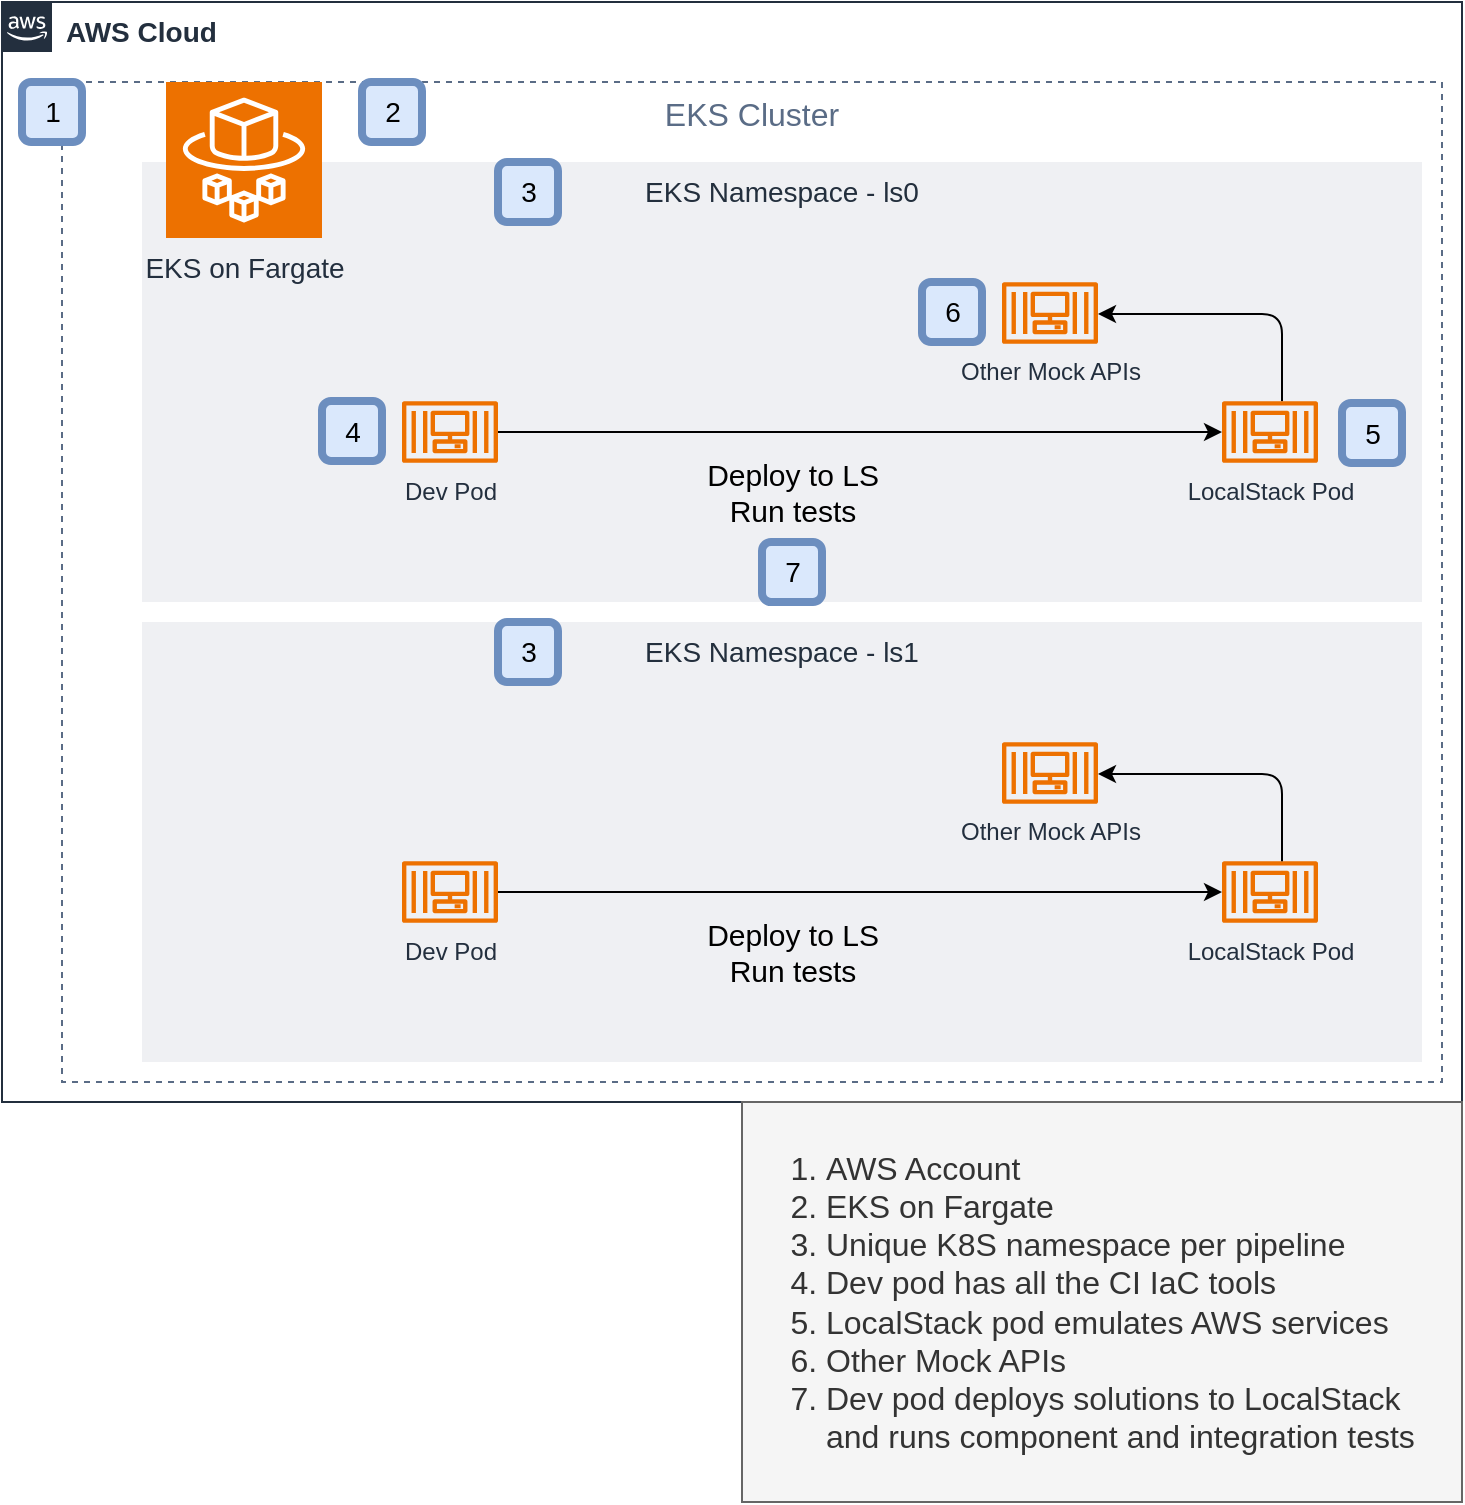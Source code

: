 <mxfile version="22.1.18" type="device" pages="2">
  <diagram name="ls-on-aws-eks" id="TpZ5J-uieHqMcHOrVDC3">
    <mxGraphModel dx="1209" dy="792" grid="1" gridSize="10" guides="1" tooltips="1" connect="1" arrows="1" fold="1" page="1" pageScale="1" pageWidth="850" pageHeight="1100" math="0" shadow="0">
      <root>
        <mxCell id="0" />
        <mxCell id="1" parent="0" />
        <mxCell id="CIlqBqHNMjFFj4c3_xY8-1" value="&lt;b&gt;&lt;font style=&quot;font-size: 14px;&quot;&gt;AWS Cloud&lt;/font&gt;&lt;/b&gt;" style="points=[[0,0],[0.25,0],[0.5,0],[0.75,0],[1,0],[1,0.25],[1,0.5],[1,0.75],[1,1],[0.75,1],[0.5,1],[0.25,1],[0,1],[0,0.75],[0,0.5],[0,0.25]];outlineConnect=0;gradientColor=none;html=1;whiteSpace=wrap;fontSize=12;fontStyle=0;container=1;pointerEvents=0;collapsible=0;recursiveResize=0;shape=mxgraph.aws4.group;grIcon=mxgraph.aws4.group_aws_cloud_alt;strokeColor=#232F3E;fillColor=none;verticalAlign=top;align=left;spacingLeft=30;fontColor=#232F3E;dashed=0;" parent="1" vertex="1">
          <mxGeometry x="50" y="90" width="730" height="550" as="geometry" />
        </mxCell>
        <mxCell id="CIlqBqHNMjFFj4c3_xY8-2" value="&lt;font style=&quot;font-size: 16px;&quot;&gt;EKS Cluster&lt;/font&gt;" style="fillColor=none;strokeColor=#5A6C86;dashed=1;verticalAlign=top;fontStyle=0;fontColor=#5A6C86;whiteSpace=wrap;html=1;" parent="CIlqBqHNMjFFj4c3_xY8-1" vertex="1">
          <mxGeometry x="30" y="40" width="690" height="500" as="geometry" />
        </mxCell>
        <mxCell id="CIlqBqHNMjFFj4c3_xY8-3" value="&lt;font style=&quot;font-size: 14px;&quot;&gt;EKS Namespace - ls0&lt;/font&gt;" style="fillColor=#EFF0F3;strokeColor=none;dashed=0;verticalAlign=top;fontStyle=0;fontColor=#232F3D;whiteSpace=wrap;html=1;" parent="CIlqBqHNMjFFj4c3_xY8-1" vertex="1">
          <mxGeometry x="70" y="80" width="640" height="220" as="geometry" />
        </mxCell>
        <mxCell id="CIlqBqHNMjFFj4c3_xY8-4" value="&lt;font style=&quot;font-size: 14px;&quot;&gt;EKS on Fargate&lt;/font&gt;" style="sketch=0;points=[[0,0,0],[0.25,0,0],[0.5,0,0],[0.75,0,0],[1,0,0],[0,1,0],[0.25,1,0],[0.5,1,0],[0.75,1,0],[1,1,0],[0,0.25,0],[0,0.5,0],[0,0.75,0],[1,0.25,0],[1,0.5,0],[1,0.75,0]];outlineConnect=0;fontColor=#232F3E;fillColor=#ED7100;strokeColor=#ffffff;dashed=0;verticalLabelPosition=bottom;verticalAlign=top;align=center;html=1;fontSize=12;fontStyle=0;aspect=fixed;shape=mxgraph.aws4.resourceIcon;resIcon=mxgraph.aws4.fargate;" parent="CIlqBqHNMjFFj4c3_xY8-1" vertex="1">
          <mxGeometry x="82" y="40" width="78" height="78" as="geometry" />
        </mxCell>
        <mxCell id="-8W0-LoTiDIAhBHI-oRQ-4" style="edgeStyle=orthogonalEdgeStyle;rounded=1;orthogonalLoop=1;jettySize=auto;html=1;curved=0;" parent="CIlqBqHNMjFFj4c3_xY8-1" source="CIlqBqHNMjFFj4c3_xY8-5" target="-8W0-LoTiDIAhBHI-oRQ-3" edge="1">
          <mxGeometry relative="1" as="geometry">
            <Array as="points">
              <mxPoint x="640" y="156" />
            </Array>
          </mxGeometry>
        </mxCell>
        <mxCell id="CIlqBqHNMjFFj4c3_xY8-5" value="LocalStack Pod" style="sketch=0;outlineConnect=0;fontColor=#232F3E;gradientColor=none;fillColor=#ED7100;strokeColor=none;dashed=0;verticalLabelPosition=bottom;verticalAlign=top;align=center;html=1;fontSize=12;fontStyle=0;aspect=fixed;pointerEvents=1;shape=mxgraph.aws4.container_3;" parent="CIlqBqHNMjFFj4c3_xY8-1" vertex="1">
          <mxGeometry x="610" y="199.5" width="48" height="31" as="geometry" />
        </mxCell>
        <mxCell id="CIlqBqHNMjFFj4c3_xY8-7" style="edgeStyle=orthogonalEdgeStyle;rounded=0;orthogonalLoop=1;jettySize=auto;html=1;" parent="CIlqBqHNMjFFj4c3_xY8-1" source="CIlqBqHNMjFFj4c3_xY8-6" target="CIlqBqHNMjFFj4c3_xY8-5" edge="1">
          <mxGeometry relative="1" as="geometry" />
        </mxCell>
        <mxCell id="CIlqBqHNMjFFj4c3_xY8-6" value="Dev Pod" style="sketch=0;outlineConnect=0;fontColor=#232F3E;gradientColor=none;fillColor=#ED7100;strokeColor=none;dashed=0;verticalLabelPosition=bottom;verticalAlign=top;align=center;html=1;fontSize=12;fontStyle=0;aspect=fixed;pointerEvents=1;shape=mxgraph.aws4.container_3;" parent="CIlqBqHNMjFFj4c3_xY8-1" vertex="1">
          <mxGeometry x="200" y="199.5" width="48" height="31" as="geometry" />
        </mxCell>
        <mxCell id="CIlqBqHNMjFFj4c3_xY8-8" value="&lt;font style=&quot;font-size: 15px;&quot;&gt;Deploy to LS&lt;br&gt;Run tests&lt;/font&gt;" style="text;html=1;align=center;verticalAlign=middle;resizable=0;points=[];autosize=1;strokeColor=none;fillColor=none;" parent="CIlqBqHNMjFFj4c3_xY8-1" vertex="1">
          <mxGeometry x="340" y="220" width="110" height="50" as="geometry" />
        </mxCell>
        <mxCell id="-8W0-LoTiDIAhBHI-oRQ-3" value="Other Mock APIs" style="sketch=0;outlineConnect=0;fontColor=#232F3E;gradientColor=none;fillColor=#ED7100;strokeColor=none;dashed=0;verticalLabelPosition=bottom;verticalAlign=top;align=center;html=1;fontSize=12;fontStyle=0;aspect=fixed;pointerEvents=1;shape=mxgraph.aws4.container_3;" parent="CIlqBqHNMjFFj4c3_xY8-1" vertex="1">
          <mxGeometry x="500" y="140" width="48" height="31" as="geometry" />
        </mxCell>
        <mxCell id="-8W0-LoTiDIAhBHI-oRQ-5" value="&lt;font style=&quot;font-size: 14px;&quot;&gt;1&lt;/font&gt;" style="text;html=1;align=center;verticalAlign=middle;resizable=0;points=[];autosize=1;strokeColor=#6c8ebf;fillColor=#dae8fc;strokeWidth=4;rounded=1;glass=0;shadow=0;" parent="CIlqBqHNMjFFj4c3_xY8-1" vertex="1">
          <mxGeometry x="10" y="40" width="30" height="30" as="geometry" />
        </mxCell>
        <mxCell id="-8W0-LoTiDIAhBHI-oRQ-6" value="&lt;font style=&quot;font-size: 14px;&quot;&gt;2&lt;/font&gt;" style="text;html=1;align=center;verticalAlign=middle;resizable=0;points=[];autosize=1;strokeColor=#6c8ebf;fillColor=#dae8fc;strokeWidth=4;rounded=1;glass=0;shadow=0;" parent="CIlqBqHNMjFFj4c3_xY8-1" vertex="1">
          <mxGeometry x="180" y="40" width="30" height="30" as="geometry" />
        </mxCell>
        <mxCell id="-8W0-LoTiDIAhBHI-oRQ-7" value="&lt;font style=&quot;font-size: 14px;&quot;&gt;3&lt;/font&gt;" style="text;html=1;align=center;verticalAlign=middle;resizable=0;points=[];autosize=1;strokeColor=#6c8ebf;fillColor=#dae8fc;strokeWidth=4;rounded=1;glass=0;shadow=0;" parent="CIlqBqHNMjFFj4c3_xY8-1" vertex="1">
          <mxGeometry x="248" y="80" width="30" height="30" as="geometry" />
        </mxCell>
        <mxCell id="-8W0-LoTiDIAhBHI-oRQ-8" value="&lt;font style=&quot;font-size: 14px;&quot;&gt;4&lt;/font&gt;" style="text;html=1;align=center;verticalAlign=middle;resizable=0;points=[];autosize=1;strokeColor=#6c8ebf;fillColor=#dae8fc;strokeWidth=4;rounded=1;glass=0;shadow=0;" parent="CIlqBqHNMjFFj4c3_xY8-1" vertex="1">
          <mxGeometry x="160" y="199.5" width="30" height="30" as="geometry" />
        </mxCell>
        <mxCell id="-8W0-LoTiDIAhBHI-oRQ-9" value="&lt;font style=&quot;font-size: 14px;&quot;&gt;5&lt;/font&gt;" style="text;html=1;align=center;verticalAlign=middle;resizable=0;points=[];autosize=1;strokeColor=#6c8ebf;fillColor=#dae8fc;strokeWidth=4;rounded=1;glass=0;shadow=0;" parent="CIlqBqHNMjFFj4c3_xY8-1" vertex="1">
          <mxGeometry x="670" y="200.5" width="30" height="30" as="geometry" />
        </mxCell>
        <mxCell id="-8W0-LoTiDIAhBHI-oRQ-10" value="&lt;font style=&quot;font-size: 14px;&quot;&gt;6&lt;/font&gt;" style="text;html=1;align=center;verticalAlign=middle;resizable=0;points=[];autosize=1;strokeColor=#6c8ebf;fillColor=#dae8fc;strokeWidth=4;rounded=1;glass=0;shadow=0;" parent="CIlqBqHNMjFFj4c3_xY8-1" vertex="1">
          <mxGeometry x="460" y="140" width="30" height="30" as="geometry" />
        </mxCell>
        <mxCell id="-8W0-LoTiDIAhBHI-oRQ-11" value="&lt;font style=&quot;font-size: 14px;&quot;&gt;7&lt;/font&gt;" style="text;html=1;align=center;verticalAlign=middle;resizable=0;points=[];autosize=1;strokeColor=#6c8ebf;fillColor=#dae8fc;strokeWidth=4;rounded=1;glass=0;shadow=0;" parent="CIlqBqHNMjFFj4c3_xY8-1" vertex="1">
          <mxGeometry x="380" y="270" width="30" height="30" as="geometry" />
        </mxCell>
        <mxCell id="6KlicJI3OUPLph20View-2" value="&lt;font style=&quot;font-size: 14px;&quot;&gt;EKS Namespace - ls1&lt;/font&gt;" style="fillColor=#EFF0F3;strokeColor=none;dashed=0;verticalAlign=top;fontStyle=0;fontColor=#232F3D;whiteSpace=wrap;html=1;" vertex="1" parent="CIlqBqHNMjFFj4c3_xY8-1">
          <mxGeometry x="70" y="310" width="640" height="220" as="geometry" />
        </mxCell>
        <mxCell id="6KlicJI3OUPLph20View-4" value="LocalStack Pod" style="sketch=0;outlineConnect=0;fontColor=#232F3E;gradientColor=none;fillColor=#ED7100;strokeColor=none;dashed=0;verticalLabelPosition=bottom;verticalAlign=top;align=center;html=1;fontSize=12;fontStyle=0;aspect=fixed;pointerEvents=1;shape=mxgraph.aws4.container_3;" vertex="1" parent="CIlqBqHNMjFFj4c3_xY8-1">
          <mxGeometry x="610" y="429.5" width="48" height="31" as="geometry" />
        </mxCell>
        <mxCell id="6KlicJI3OUPLph20View-5" style="edgeStyle=orthogonalEdgeStyle;rounded=0;orthogonalLoop=1;jettySize=auto;html=1;" edge="1" parent="CIlqBqHNMjFFj4c3_xY8-1" source="6KlicJI3OUPLph20View-6" target="6KlicJI3OUPLph20View-4">
          <mxGeometry relative="1" as="geometry" />
        </mxCell>
        <mxCell id="6KlicJI3OUPLph20View-6" value="Dev Pod" style="sketch=0;outlineConnect=0;fontColor=#232F3E;gradientColor=none;fillColor=#ED7100;strokeColor=none;dashed=0;verticalLabelPosition=bottom;verticalAlign=top;align=center;html=1;fontSize=12;fontStyle=0;aspect=fixed;pointerEvents=1;shape=mxgraph.aws4.container_3;" vertex="1" parent="CIlqBqHNMjFFj4c3_xY8-1">
          <mxGeometry x="200" y="429.5" width="48" height="31" as="geometry" />
        </mxCell>
        <mxCell id="6KlicJI3OUPLph20View-7" value="&lt;font style=&quot;font-size: 15px;&quot;&gt;Deploy to LS&lt;br&gt;Run tests&lt;/font&gt;" style="text;html=1;align=center;verticalAlign=middle;resizable=0;points=[];autosize=1;strokeColor=none;fillColor=none;" vertex="1" parent="CIlqBqHNMjFFj4c3_xY8-1">
          <mxGeometry x="340" y="450" width="110" height="50" as="geometry" />
        </mxCell>
        <mxCell id="6KlicJI3OUPLph20View-8" value="Other Mock APIs" style="sketch=0;outlineConnect=0;fontColor=#232F3E;gradientColor=none;fillColor=#ED7100;strokeColor=none;dashed=0;verticalLabelPosition=bottom;verticalAlign=top;align=center;html=1;fontSize=12;fontStyle=0;aspect=fixed;pointerEvents=1;shape=mxgraph.aws4.container_3;" vertex="1" parent="CIlqBqHNMjFFj4c3_xY8-1">
          <mxGeometry x="500" y="370" width="48" height="31" as="geometry" />
        </mxCell>
        <mxCell id="6KlicJI3OUPLph20View-3" style="edgeStyle=orthogonalEdgeStyle;rounded=1;orthogonalLoop=1;jettySize=auto;html=1;curved=0;" edge="1" parent="CIlqBqHNMjFFj4c3_xY8-1" source="6KlicJI3OUPLph20View-4" target="6KlicJI3OUPLph20View-8">
          <mxGeometry relative="1" as="geometry">
            <Array as="points">
              <mxPoint x="640" y="386" />
            </Array>
          </mxGeometry>
        </mxCell>
        <mxCell id="6KlicJI3OUPLph20View-9" value="&lt;font style=&quot;font-size: 14px;&quot;&gt;3&lt;/font&gt;" style="text;html=1;align=center;verticalAlign=middle;resizable=0;points=[];autosize=1;strokeColor=#6c8ebf;fillColor=#dae8fc;strokeWidth=4;rounded=1;glass=0;shadow=0;" vertex="1" parent="CIlqBqHNMjFFj4c3_xY8-1">
          <mxGeometry x="248" y="310" width="30" height="30" as="geometry" />
        </mxCell>
        <mxCell id="-8W0-LoTiDIAhBHI-oRQ-12" value="&lt;ol style=&quot;font-size: 16px;&quot;&gt;&lt;li&gt;AWS Account&lt;/li&gt;&lt;li&gt;&lt;span style=&quot;background-color: initial;&quot;&gt;EKS on Fargate&lt;/span&gt;&lt;/li&gt;&lt;li&gt;&lt;span style=&quot;background-color: initial;&quot;&gt;Unique K8S namespace per pipeline&lt;/span&gt;&lt;/li&gt;&lt;li&gt;Dev pod has all the CI IaC tools&lt;/li&gt;&lt;li&gt;LocalStack pod emulates AWS services&amp;nbsp;&lt;/li&gt;&lt;li&gt;Other Mock APIs&lt;/li&gt;&lt;li&gt;Dev pod deploys solutions to LocalStack&lt;br&gt;and runs component and integration tests&amp;nbsp;&lt;/li&gt;&lt;/ol&gt;" style="text;html=1;align=left;verticalAlign=middle;resizable=0;points=[];autosize=1;strokeColor=#666666;fillColor=#f5f5f5;fontColor=#333333;" parent="1" vertex="1">
          <mxGeometry x="420" y="640" width="360" height="200" as="geometry" />
        </mxCell>
      </root>
    </mxGraphModel>
  </diagram>
  <diagram name="ls-on-eksany" id="OGi1rOTuzcbHO-Er-p5b">
    <mxGraphModel dx="1175" dy="771" grid="1" gridSize="10" guides="1" tooltips="1" connect="1" arrows="1" fold="1" page="1" pageScale="1" pageWidth="850" pageHeight="1100" math="0" shadow="0">
      <root>
        <mxCell id="my6OJB6mrk7cIAj7XGim-0" />
        <mxCell id="my6OJB6mrk7cIAj7XGim-1" parent="my6OJB6mrk7cIAj7XGim-0" />
        <mxCell id="aU5kZHHdetHg3MHmaUpP-0" value="Engineer Laptop" style="fillColor=none;strokeColor=#5A6C86;verticalAlign=top;fontStyle=1;fontColor=#5A6C86;whiteSpace=wrap;html=1;align=left;fontSize=14;" vertex="1" parent="my6OJB6mrk7cIAj7XGim-1">
          <mxGeometry x="50" y="100" width="740" height="390" as="geometry" />
        </mxCell>
        <mxCell id="aU5kZHHdetHg3MHmaUpP-1" value="Docker" style="fillColor=none;strokeColor=#5A6C86;verticalAlign=top;fontStyle=1;fontColor=#5A6C86;whiteSpace=wrap;html=1;align=left;fontSize=14;" vertex="1" parent="my6OJB6mrk7cIAj7XGim-1">
          <mxGeometry x="60" y="130" width="720" height="340" as="geometry" />
        </mxCell>
        <mxCell id="my6OJB6mrk7cIAj7XGim-19" value="&lt;ol style=&quot;font-size: 16px;&quot;&gt;&lt;li&gt;&lt;span style=&quot;background-color: initial;&quot;&gt;Engineer&#39;s laptop&lt;/span&gt;&lt;/li&gt;&lt;li&gt;&lt;span style=&quot;background-color: initial;&quot;&gt;EKS Anywhere on Docker&lt;/span&gt;&lt;br&gt;&lt;/li&gt;&lt;li&gt;&lt;span style=&quot;background-color: initial;&quot;&gt;Unique K8S namespace per pipeline&lt;/span&gt;&lt;/li&gt;&lt;li&gt;Dev pod has all the CI IaC tools&lt;/li&gt;&lt;li&gt;LocalStack pod emulates AWS services&amp;nbsp;&lt;/li&gt;&lt;li&gt;Other Mock APIs&lt;/li&gt;&lt;li&gt;Dev pod deploys solutions to LocalStack&lt;br&gt;and runs component and integration tests&amp;nbsp;&lt;/li&gt;&lt;/ol&gt;" style="text;html=1;align=left;verticalAlign=middle;resizable=0;points=[];autosize=1;strokeColor=#666666;fillColor=#f5f5f5;fontColor=#333333;container=0;" vertex="1" parent="my6OJB6mrk7cIAj7XGim-1">
          <mxGeometry x="430" y="490.0" width="360" height="200" as="geometry" />
        </mxCell>
        <mxCell id="my6OJB6mrk7cIAj7XGim-3" value="&lt;font style=&quot;font-size: 16px;&quot;&gt;EKS Cluster&lt;/font&gt;" style="fillColor=none;strokeColor=#5A6C86;dashed=1;verticalAlign=top;fontStyle=0;fontColor=#5A6C86;whiteSpace=wrap;html=1;container=0;" vertex="1" parent="my6OJB6mrk7cIAj7XGim-1">
          <mxGeometry x="90" y="160" width="680" height="290" as="geometry" />
        </mxCell>
        <mxCell id="my6OJB6mrk7cIAj7XGim-4" value="&lt;font style=&quot;font-size: 14px;&quot;&gt;EKS Namespace - ls0&lt;/font&gt;" style="fillColor=#EFF0F3;strokeColor=none;dashed=0;verticalAlign=top;fontStyle=0;fontColor=#232F3D;whiteSpace=wrap;html=1;container=0;" vertex="1" parent="my6OJB6mrk7cIAj7XGim-1">
          <mxGeometry x="120" y="220" width="640" height="220" as="geometry" />
        </mxCell>
        <mxCell id="my6OJB6mrk7cIAj7XGim-5" value="&lt;font style=&quot;font-size: 14px;&quot;&gt;EKS Anywhere&lt;/font&gt;" style="sketch=0;points=[[0,0,0],[0.25,0,0],[0.5,0,0],[0.75,0,0],[1,0,0],[0,1,0],[0.25,1,0],[0.5,1,0],[0.75,1,0],[1,1,0],[0,0.25,0],[0,0.5,0],[0,0.75,0],[1,0.25,0],[1,0.5,0],[1,0.75,0]];outlineConnect=0;fontColor=#232F3E;fillColor=#ED7100;strokeColor=#ffffff;dashed=0;verticalLabelPosition=bottom;verticalAlign=top;align=center;html=1;fontSize=12;fontStyle=0;aspect=fixed;shape=mxgraph.aws4.resourceIcon;resIcon=mxgraph.aws4.fargate;container=0;" vertex="1" parent="my6OJB6mrk7cIAj7XGim-1">
          <mxGeometry x="132" y="160" width="78" height="78" as="geometry" />
        </mxCell>
        <mxCell id="my6OJB6mrk7cIAj7XGim-6" style="edgeStyle=orthogonalEdgeStyle;rounded=1;orthogonalLoop=1;jettySize=auto;html=1;curved=0;" edge="1" parent="my6OJB6mrk7cIAj7XGim-1" source="my6OJB6mrk7cIAj7XGim-7" target="my6OJB6mrk7cIAj7XGim-11">
          <mxGeometry relative="1" as="geometry">
            <Array as="points">
              <mxPoint x="690" y="296" />
            </Array>
          </mxGeometry>
        </mxCell>
        <mxCell id="my6OJB6mrk7cIAj7XGim-7" value="LocalStack Pod" style="sketch=0;outlineConnect=0;fontColor=#232F3E;gradientColor=none;fillColor=#ED7100;strokeColor=none;dashed=0;verticalLabelPosition=bottom;verticalAlign=top;align=center;html=1;fontSize=12;fontStyle=0;aspect=fixed;pointerEvents=1;shape=mxgraph.aws4.container_3;container=0;" vertex="1" parent="my6OJB6mrk7cIAj7XGim-1">
          <mxGeometry x="660" y="339.5" width="48" height="31" as="geometry" />
        </mxCell>
        <mxCell id="my6OJB6mrk7cIAj7XGim-8" style="edgeStyle=orthogonalEdgeStyle;rounded=0;orthogonalLoop=1;jettySize=auto;html=1;" edge="1" parent="my6OJB6mrk7cIAj7XGim-1" source="my6OJB6mrk7cIAj7XGim-9" target="my6OJB6mrk7cIAj7XGim-7">
          <mxGeometry relative="1" as="geometry" />
        </mxCell>
        <mxCell id="my6OJB6mrk7cIAj7XGim-9" value="Dev Pod" style="sketch=0;outlineConnect=0;fontColor=#232F3E;gradientColor=none;fillColor=#ED7100;strokeColor=none;dashed=0;verticalLabelPosition=bottom;verticalAlign=top;align=center;html=1;fontSize=12;fontStyle=0;aspect=fixed;pointerEvents=1;shape=mxgraph.aws4.container_3;container=0;" vertex="1" parent="my6OJB6mrk7cIAj7XGim-1">
          <mxGeometry x="250" y="339.5" width="48" height="31" as="geometry" />
        </mxCell>
        <mxCell id="my6OJB6mrk7cIAj7XGim-10" value="&lt;font style=&quot;font-size: 15px;&quot;&gt;Deploy to LS&lt;br&gt;Run tests&lt;/font&gt;" style="text;html=1;align=center;verticalAlign=middle;resizable=0;points=[];autosize=1;strokeColor=none;fillColor=none;container=0;" vertex="1" parent="my6OJB6mrk7cIAj7XGim-1">
          <mxGeometry x="390" y="360" width="110" height="50" as="geometry" />
        </mxCell>
        <mxCell id="my6OJB6mrk7cIAj7XGim-11" value="Other Mock APIs" style="sketch=0;outlineConnect=0;fontColor=#232F3E;gradientColor=none;fillColor=#ED7100;strokeColor=none;dashed=0;verticalLabelPosition=bottom;verticalAlign=top;align=center;html=1;fontSize=12;fontStyle=0;aspect=fixed;pointerEvents=1;shape=mxgraph.aws4.container_3;container=0;" vertex="1" parent="my6OJB6mrk7cIAj7XGim-1">
          <mxGeometry x="550" y="280" width="48" height="31" as="geometry" />
        </mxCell>
        <mxCell id="my6OJB6mrk7cIAj7XGim-12" value="&lt;font style=&quot;font-size: 14px;&quot;&gt;1&lt;/font&gt;" style="text;html=1;align=center;verticalAlign=middle;resizable=0;points=[];autosize=1;strokeColor=#6c8ebf;fillColor=#dae8fc;strokeWidth=4;rounded=1;glass=0;shadow=0;container=0;" vertex="1" parent="my6OJB6mrk7cIAj7XGim-1">
          <mxGeometry x="70" y="160" width="30" height="30" as="geometry" />
        </mxCell>
        <mxCell id="my6OJB6mrk7cIAj7XGim-13" value="&lt;font style=&quot;font-size: 14px;&quot;&gt;2&lt;/font&gt;" style="text;html=1;align=center;verticalAlign=middle;resizable=0;points=[];autosize=1;strokeColor=#6c8ebf;fillColor=#dae8fc;strokeWidth=4;rounded=1;glass=0;shadow=0;container=0;" vertex="1" parent="my6OJB6mrk7cIAj7XGim-1">
          <mxGeometry x="230" y="160" width="30" height="30" as="geometry" />
        </mxCell>
        <mxCell id="my6OJB6mrk7cIAj7XGim-14" value="&lt;font style=&quot;font-size: 14px;&quot;&gt;3&lt;/font&gt;" style="text;html=1;align=center;verticalAlign=middle;resizable=0;points=[];autosize=1;strokeColor=#6c8ebf;fillColor=#dae8fc;strokeWidth=4;rounded=1;glass=0;shadow=0;container=0;" vertex="1" parent="my6OJB6mrk7cIAj7XGim-1">
          <mxGeometry x="298" y="220" width="30" height="30" as="geometry" />
        </mxCell>
        <mxCell id="my6OJB6mrk7cIAj7XGim-15" value="&lt;font style=&quot;font-size: 14px;&quot;&gt;4&lt;/font&gt;" style="text;html=1;align=center;verticalAlign=middle;resizable=0;points=[];autosize=1;strokeColor=#6c8ebf;fillColor=#dae8fc;strokeWidth=4;rounded=1;glass=0;shadow=0;container=0;" vertex="1" parent="my6OJB6mrk7cIAj7XGim-1">
          <mxGeometry x="210" y="339.5" width="30" height="30" as="geometry" />
        </mxCell>
        <mxCell id="my6OJB6mrk7cIAj7XGim-16" value="&lt;font style=&quot;font-size: 14px;&quot;&gt;5&lt;/font&gt;" style="text;html=1;align=center;verticalAlign=middle;resizable=0;points=[];autosize=1;strokeColor=#6c8ebf;fillColor=#dae8fc;strokeWidth=4;rounded=1;glass=0;shadow=0;container=0;" vertex="1" parent="my6OJB6mrk7cIAj7XGim-1">
          <mxGeometry x="720" y="340.5" width="30" height="30" as="geometry" />
        </mxCell>
        <mxCell id="my6OJB6mrk7cIAj7XGim-17" value="&lt;font style=&quot;font-size: 14px;&quot;&gt;6&lt;/font&gt;" style="text;html=1;align=center;verticalAlign=middle;resizable=0;points=[];autosize=1;strokeColor=#6c8ebf;fillColor=#dae8fc;strokeWidth=4;rounded=1;glass=0;shadow=0;container=0;" vertex="1" parent="my6OJB6mrk7cIAj7XGim-1">
          <mxGeometry x="510" y="280" width="30" height="30" as="geometry" />
        </mxCell>
        <mxCell id="my6OJB6mrk7cIAj7XGim-18" value="&lt;font style=&quot;font-size: 14px;&quot;&gt;7&lt;/font&gt;" style="text;html=1;align=center;verticalAlign=middle;resizable=0;points=[];autosize=1;strokeColor=#6c8ebf;fillColor=#dae8fc;strokeWidth=4;rounded=1;glass=0;shadow=0;container=0;" vertex="1" parent="my6OJB6mrk7cIAj7XGim-1">
          <mxGeometry x="430" y="410" width="30" height="30" as="geometry" />
        </mxCell>
      </root>
    </mxGraphModel>
  </diagram>
</mxfile>
